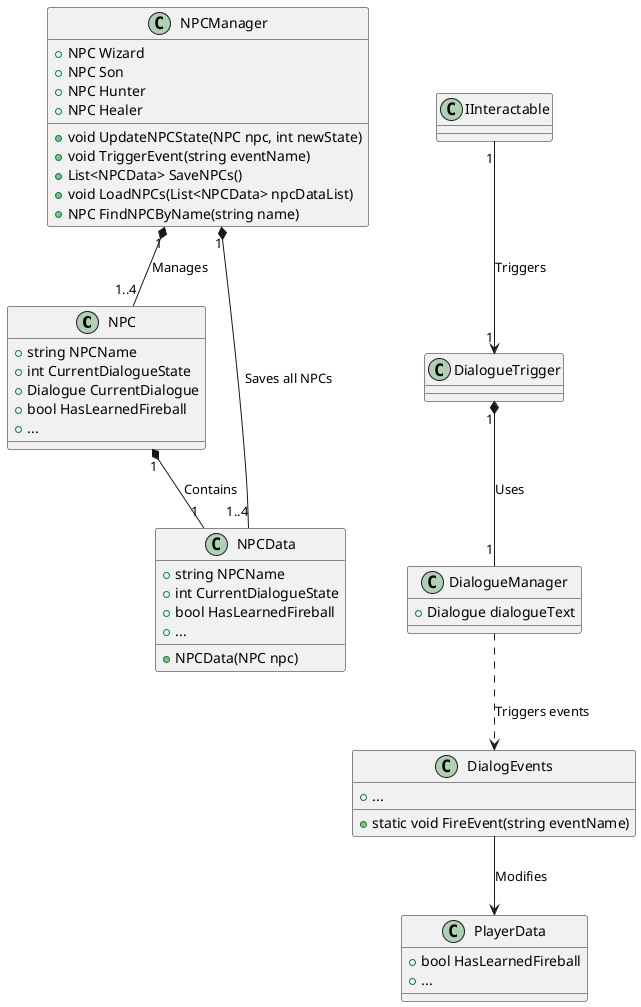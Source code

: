 @startuml

class NPC {
    +string NPCName
    +int CurrentDialogueState
    +Dialogue CurrentDialogue
    +bool HasLearnedFireball
    +...
}

class DialogEvents {
    +static void FireEvent(string eventName)
    +...
}

class NPCData {
    +string NPCName
    +int CurrentDialogueState
    +bool HasLearnedFireball
    +...
    +NPCData(NPC npc)
}

class NPCManager {
    +NPC Wizard
    +NPC Son
    +NPC Hunter
    +NPC Healer
    +void UpdateNPCState(NPC npc, int newState)
    +void TriggerEvent(string eventName)
    +List<NPCData> SaveNPCs()
    +void LoadNPCs(List<NPCData> npcDataList)
    +NPC FindNPCByName(string name)
}


class PlayerData {
    +bool HasLearnedFireball
    +...
}

class DialogueManager{
    +Dialogue dialogueText
}

class DialogueTrigger{

}

class IInteractable{
}

NPC "1" *-- "1" NPCData : Contains
IInteractable "1" --> "1" DialogueTrigger : Triggers
DialogueTrigger "1" *-- "1" DialogueManager : Uses
NPCManager "1" *-- "1..4" NPC : Manages
NPCManager "1" *-- "1..4" NPCData : Saves all NPCs
DialogueManager ..> DialogEvents : Triggers events
DialogEvents --> PlayerData : Modifies

@enduml
